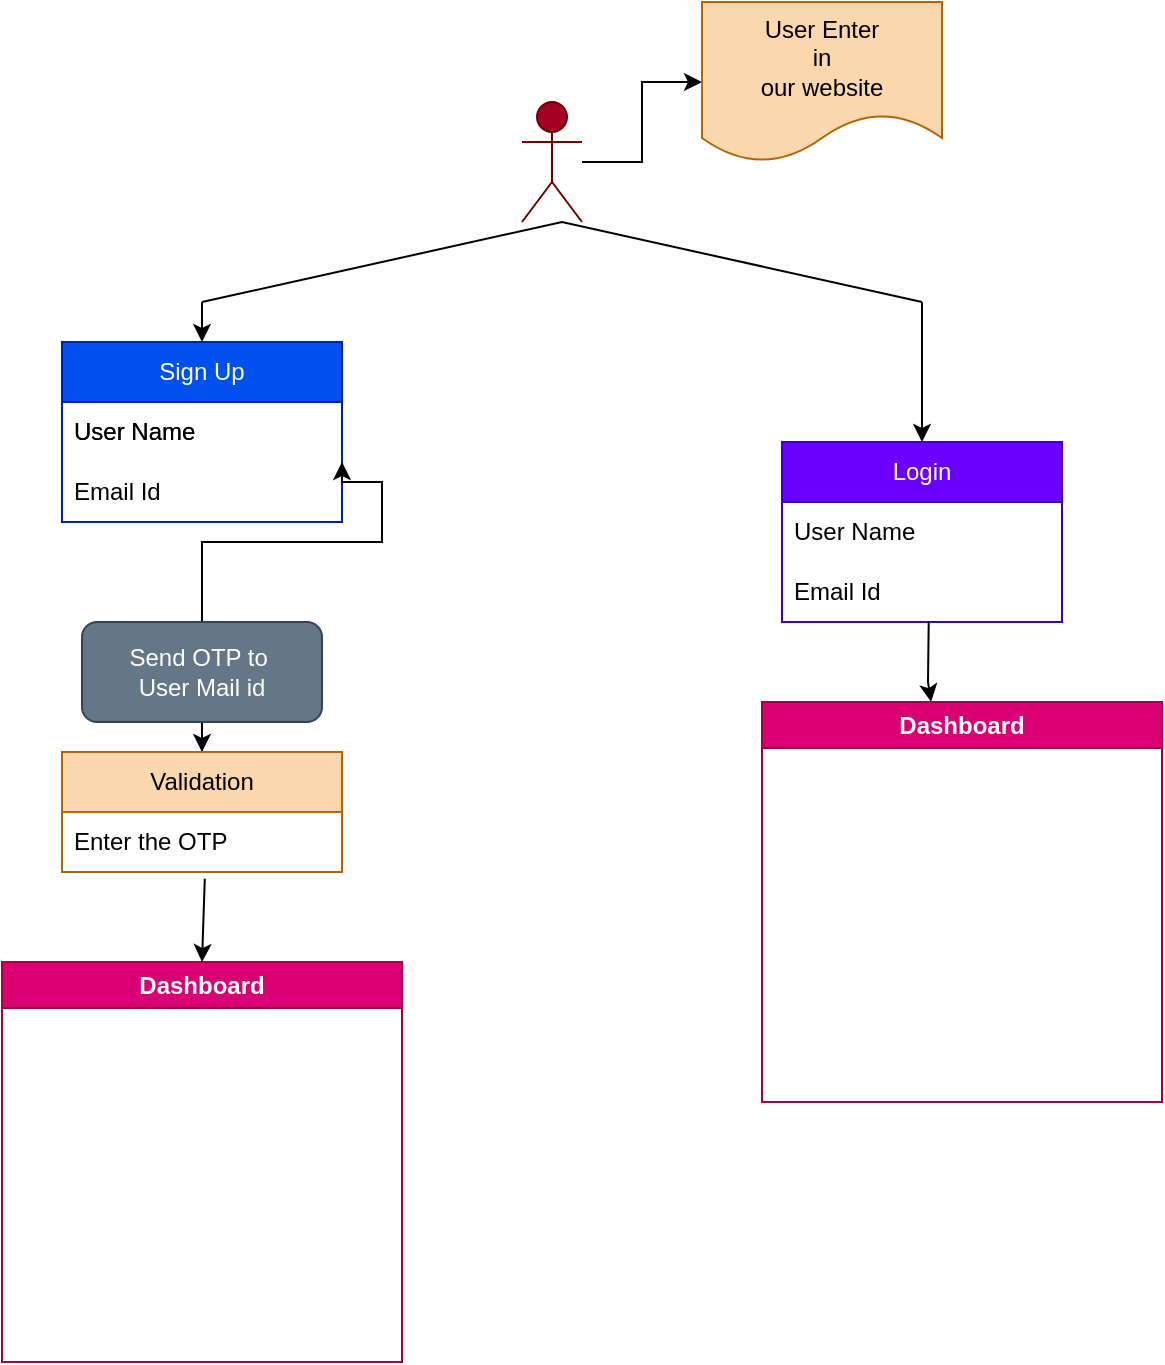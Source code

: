 <mxfile version="22.0.5" type="github">
  <diagram name="Page-1" id="oSbqw1rXtn5I5hdM9zfY">
    <mxGraphModel dx="934" dy="540" grid="1" gridSize="10" guides="1" tooltips="1" connect="1" arrows="1" fold="1" page="1" pageScale="1" pageWidth="827" pageHeight="1169" math="0" shadow="0">
      <root>
        <mxCell id="0" />
        <mxCell id="1" parent="0" />
        <mxCell id="2kN7P5T2sx_ikjQzBPgF-38" value="" style="edgeStyle=orthogonalEdgeStyle;rounded=0;orthogonalLoop=1;jettySize=auto;html=1;" edge="1" parent="1" source="2kN7P5T2sx_ikjQzBPgF-1" target="2kN7P5T2sx_ikjQzBPgF-37">
          <mxGeometry relative="1" as="geometry" />
        </mxCell>
        <mxCell id="2kN7P5T2sx_ikjQzBPgF-1" value="User" style="shape=umlActor;verticalLabelPosition=bottom;verticalAlign=top;html=1;outlineConnect=0;fillColor=#a20025;strokeColor=#6F0000;fontColor=#ffffff;" vertex="1" parent="1">
          <mxGeometry x="360" y="60" width="30" height="60" as="geometry" />
        </mxCell>
        <mxCell id="2kN7P5T2sx_ikjQzBPgF-2" value="" style="endArrow=none;html=1;rounded=0;" edge="1" parent="1">
          <mxGeometry width="50" height="50" relative="1" as="geometry">
            <mxPoint x="200" y="160" as="sourcePoint" />
            <mxPoint x="560" y="160" as="targetPoint" />
            <Array as="points">
              <mxPoint x="380" y="120" />
            </Array>
          </mxGeometry>
        </mxCell>
        <mxCell id="2kN7P5T2sx_ikjQzBPgF-3" value="" style="endArrow=classic;html=1;rounded=0;" edge="1" parent="1" target="2kN7P5T2sx_ikjQzBPgF-11">
          <mxGeometry width="50" height="50" relative="1" as="geometry">
            <mxPoint x="200" y="160" as="sourcePoint" />
            <mxPoint x="200" y="240" as="targetPoint" />
          </mxGeometry>
        </mxCell>
        <mxCell id="2kN7P5T2sx_ikjQzBPgF-4" value="" style="endArrow=classic;html=1;rounded=0;" edge="1" parent="1">
          <mxGeometry width="50" height="50" relative="1" as="geometry">
            <mxPoint x="560" y="160" as="sourcePoint" />
            <mxPoint x="560" y="230" as="targetPoint" />
          </mxGeometry>
        </mxCell>
        <mxCell id="2kN7P5T2sx_ikjQzBPgF-11" value="Sign Up" style="swimlane;fontStyle=0;childLayout=stackLayout;horizontal=1;startSize=30;horizontalStack=0;resizeParent=1;resizeParentMax=0;resizeLast=0;collapsible=1;marginBottom=0;whiteSpace=wrap;html=1;fillColor=#0050ef;fontColor=#ffffff;strokeColor=#001DBC;" vertex="1" parent="1">
          <mxGeometry x="130" y="180" width="140" height="90" as="geometry" />
        </mxCell>
        <mxCell id="2kN7P5T2sx_ikjQzBPgF-12" value="User Name" style="text;strokeColor=none;fillColor=none;align=left;verticalAlign=middle;spacingLeft=4;spacingRight=4;overflow=hidden;points=[[0,0.5],[1,0.5]];portConstraint=eastwest;rotatable=0;whiteSpace=wrap;html=1;" vertex="1" parent="2kN7P5T2sx_ikjQzBPgF-11">
          <mxGeometry y="30" width="140" height="30" as="geometry" />
        </mxCell>
        <mxCell id="2kN7P5T2sx_ikjQzBPgF-13" value="Email Id" style="text;strokeColor=none;fillColor=none;align=left;verticalAlign=middle;spacingLeft=4;spacingRight=4;overflow=hidden;points=[[0,0.5],[1,0.5]];portConstraint=eastwest;rotatable=0;whiteSpace=wrap;html=1;" vertex="1" parent="2kN7P5T2sx_ikjQzBPgF-11">
          <mxGeometry y="60" width="140" height="30" as="geometry" />
        </mxCell>
        <mxCell id="2kN7P5T2sx_ikjQzBPgF-15" value="User Name" style="text;strokeColor=none;fillColor=none;align=left;verticalAlign=middle;spacingLeft=4;spacingRight=4;overflow=hidden;points=[[0,0.5],[1,0.5]];portConstraint=eastwest;rotatable=0;whiteSpace=wrap;html=1;" vertex="1" parent="1">
          <mxGeometry x="130" y="210" width="140" height="30" as="geometry" />
        </mxCell>
        <mxCell id="2kN7P5T2sx_ikjQzBPgF-19" value="Login" style="swimlane;fontStyle=0;childLayout=stackLayout;horizontal=1;startSize=30;horizontalStack=0;resizeParent=1;resizeParentMax=0;resizeLast=0;collapsible=1;marginBottom=0;whiteSpace=wrap;html=1;fillColor=#6a00ff;fontColor=#ffffff;strokeColor=#3700CC;" vertex="1" parent="1">
          <mxGeometry x="490" y="230" width="140" height="90" as="geometry" />
        </mxCell>
        <mxCell id="2kN7P5T2sx_ikjQzBPgF-20" value="User Name" style="text;strokeColor=none;fillColor=none;align=left;verticalAlign=middle;spacingLeft=4;spacingRight=4;overflow=hidden;points=[[0,0.5],[1,0.5]];portConstraint=eastwest;rotatable=0;whiteSpace=wrap;html=1;" vertex="1" parent="2kN7P5T2sx_ikjQzBPgF-19">
          <mxGeometry y="30" width="140" height="30" as="geometry" />
        </mxCell>
        <mxCell id="2kN7P5T2sx_ikjQzBPgF-21" value="Email Id" style="text;strokeColor=none;fillColor=none;align=left;verticalAlign=middle;spacingLeft=4;spacingRight=4;overflow=hidden;points=[[0,0.5],[1,0.5]];portConstraint=eastwest;rotatable=0;whiteSpace=wrap;html=1;" vertex="1" parent="2kN7P5T2sx_ikjQzBPgF-19">
          <mxGeometry y="60" width="140" height="30" as="geometry" />
        </mxCell>
        <mxCell id="2kN7P5T2sx_ikjQzBPgF-25" value="" style="edgeStyle=orthogonalEdgeStyle;rounded=0;orthogonalLoop=1;jettySize=auto;html=1;" edge="1" parent="1" source="2kN7P5T2sx_ikjQzBPgF-24" target="2kN7P5T2sx_ikjQzBPgF-15">
          <mxGeometry relative="1" as="geometry">
            <Array as="points">
              <mxPoint x="200" y="280" />
              <mxPoint x="290" y="280" />
              <mxPoint x="290" y="250" />
              <mxPoint x="270" y="250" />
            </Array>
          </mxGeometry>
        </mxCell>
        <mxCell id="2kN7P5T2sx_ikjQzBPgF-27" value="" style="edgeStyle=orthogonalEdgeStyle;rounded=0;orthogonalLoop=1;jettySize=auto;html=1;" edge="1" parent="1" source="2kN7P5T2sx_ikjQzBPgF-24" target="2kN7P5T2sx_ikjQzBPgF-28">
          <mxGeometry relative="1" as="geometry">
            <mxPoint x="200" y="445" as="targetPoint" />
          </mxGeometry>
        </mxCell>
        <mxCell id="2kN7P5T2sx_ikjQzBPgF-24" value="Send OTP to&amp;nbsp;&lt;br&gt;User Mail id" style="rounded=1;whiteSpace=wrap;html=1;direction=west;fillColor=#647687;fontColor=#ffffff;strokeColor=#314354;" vertex="1" parent="1">
          <mxGeometry x="140" y="320" width="120" height="50" as="geometry" />
        </mxCell>
        <mxCell id="2kN7P5T2sx_ikjQzBPgF-28" value="Validation" style="swimlane;fontStyle=0;childLayout=stackLayout;horizontal=1;startSize=30;horizontalStack=0;resizeParent=1;resizeParentMax=0;resizeLast=0;collapsible=1;marginBottom=0;whiteSpace=wrap;html=1;fillColor=#fad7ac;strokeColor=#b46504;" vertex="1" parent="1">
          <mxGeometry x="130" y="385" width="140" height="60" as="geometry" />
        </mxCell>
        <mxCell id="2kN7P5T2sx_ikjQzBPgF-29" value="Enter the OTP" style="text;strokeColor=none;fillColor=none;align=left;verticalAlign=middle;spacingLeft=4;spacingRight=4;overflow=hidden;points=[[0,0.5],[1,0.5]];portConstraint=eastwest;rotatable=0;whiteSpace=wrap;html=1;" vertex="1" parent="2kN7P5T2sx_ikjQzBPgF-28">
          <mxGeometry y="30" width="140" height="30" as="geometry" />
        </mxCell>
        <mxCell id="2kN7P5T2sx_ikjQzBPgF-32" value="Dashboard" style="swimlane;whiteSpace=wrap;html=1;fillColor=#d80073;fontColor=#ffffff;strokeColor=#A50040;" vertex="1" parent="1">
          <mxGeometry x="100" y="490" width="200" height="200" as="geometry" />
        </mxCell>
        <mxCell id="2kN7P5T2sx_ikjQzBPgF-33" value="" style="endArrow=classic;html=1;rounded=0;exitX=0.51;exitY=1.111;exitDx=0;exitDy=0;exitPerimeter=0;entryX=0.5;entryY=0;entryDx=0;entryDy=0;" edge="1" parent="1" source="2kN7P5T2sx_ikjQzBPgF-29" target="2kN7P5T2sx_ikjQzBPgF-32">
          <mxGeometry width="50" height="50" relative="1" as="geometry">
            <mxPoint x="320" y="480" as="sourcePoint" />
            <mxPoint x="370" y="430" as="targetPoint" />
          </mxGeometry>
        </mxCell>
        <mxCell id="2kN7P5T2sx_ikjQzBPgF-34" value="" style="endArrow=classic;html=1;rounded=0;exitX=0.524;exitY=0.989;exitDx=0;exitDy=0;exitPerimeter=0;" edge="1" parent="1" source="2kN7P5T2sx_ikjQzBPgF-21" target="2kN7P5T2sx_ikjQzBPgF-35">
          <mxGeometry width="50" height="50" relative="1" as="geometry">
            <mxPoint x="320" y="480" as="sourcePoint" />
            <mxPoint x="560" y="370" as="targetPoint" />
            <Array as="points">
              <mxPoint x="563" y="350" />
            </Array>
          </mxGeometry>
        </mxCell>
        <mxCell id="2kN7P5T2sx_ikjQzBPgF-35" value="Dashboard" style="swimlane;whiteSpace=wrap;html=1;startSize=23;fillColor=#d80073;fontColor=#ffffff;strokeColor=#A50040;" vertex="1" parent="1">
          <mxGeometry x="480" y="360" width="200" height="200" as="geometry" />
        </mxCell>
        <mxCell id="2kN7P5T2sx_ikjQzBPgF-37" value="User Enter&lt;br&gt;in&lt;br&gt;our website" style="shape=document;whiteSpace=wrap;html=1;boundedLbl=1;verticalAlign=top;fillColor=#fad7ac;strokeColor=#b46504;" vertex="1" parent="1">
          <mxGeometry x="450" y="10" width="120" height="80" as="geometry" />
        </mxCell>
      </root>
    </mxGraphModel>
  </diagram>
</mxfile>
